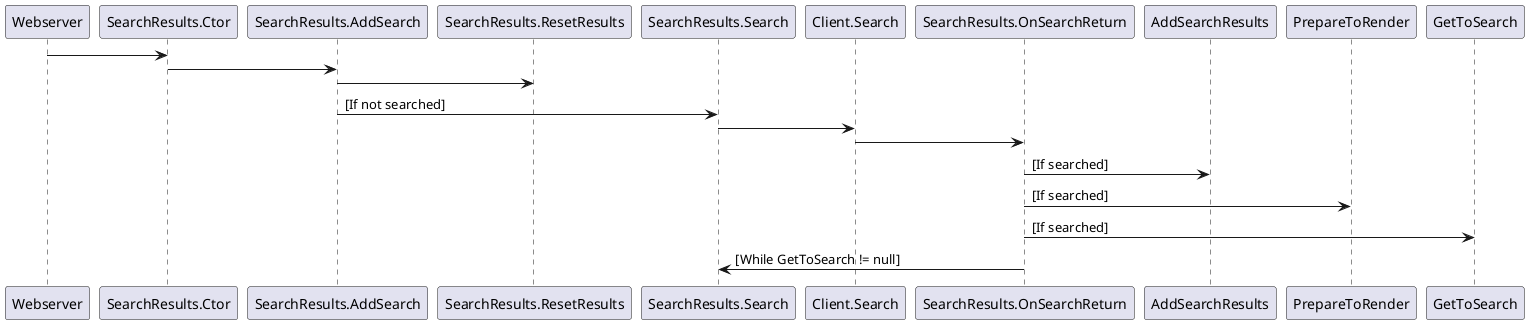 @startuml
Webserver -> SearchResults.Ctor
SearchResults.Ctor -> SearchResults.AddSearch
SearchResults.AddSearch -> SearchResults.ResetResults
SearchResults.AddSearch -> SearchResults.Search : [If not searched]
SearchResults.Search -> Client.Search
Client.Search -> SearchResults.OnSearchReturn
SearchResults.OnSearchReturn -> AddSearchResults : [If searched]
SearchResults.OnSearchReturn -> PrepareToRender : [If searched]
SearchResults.OnSearchReturn -> GetToSearch : [If searched]
SearchResults.OnSearchReturn -> SearchResults.Search : [While GetToSearch != null]

@endumlx